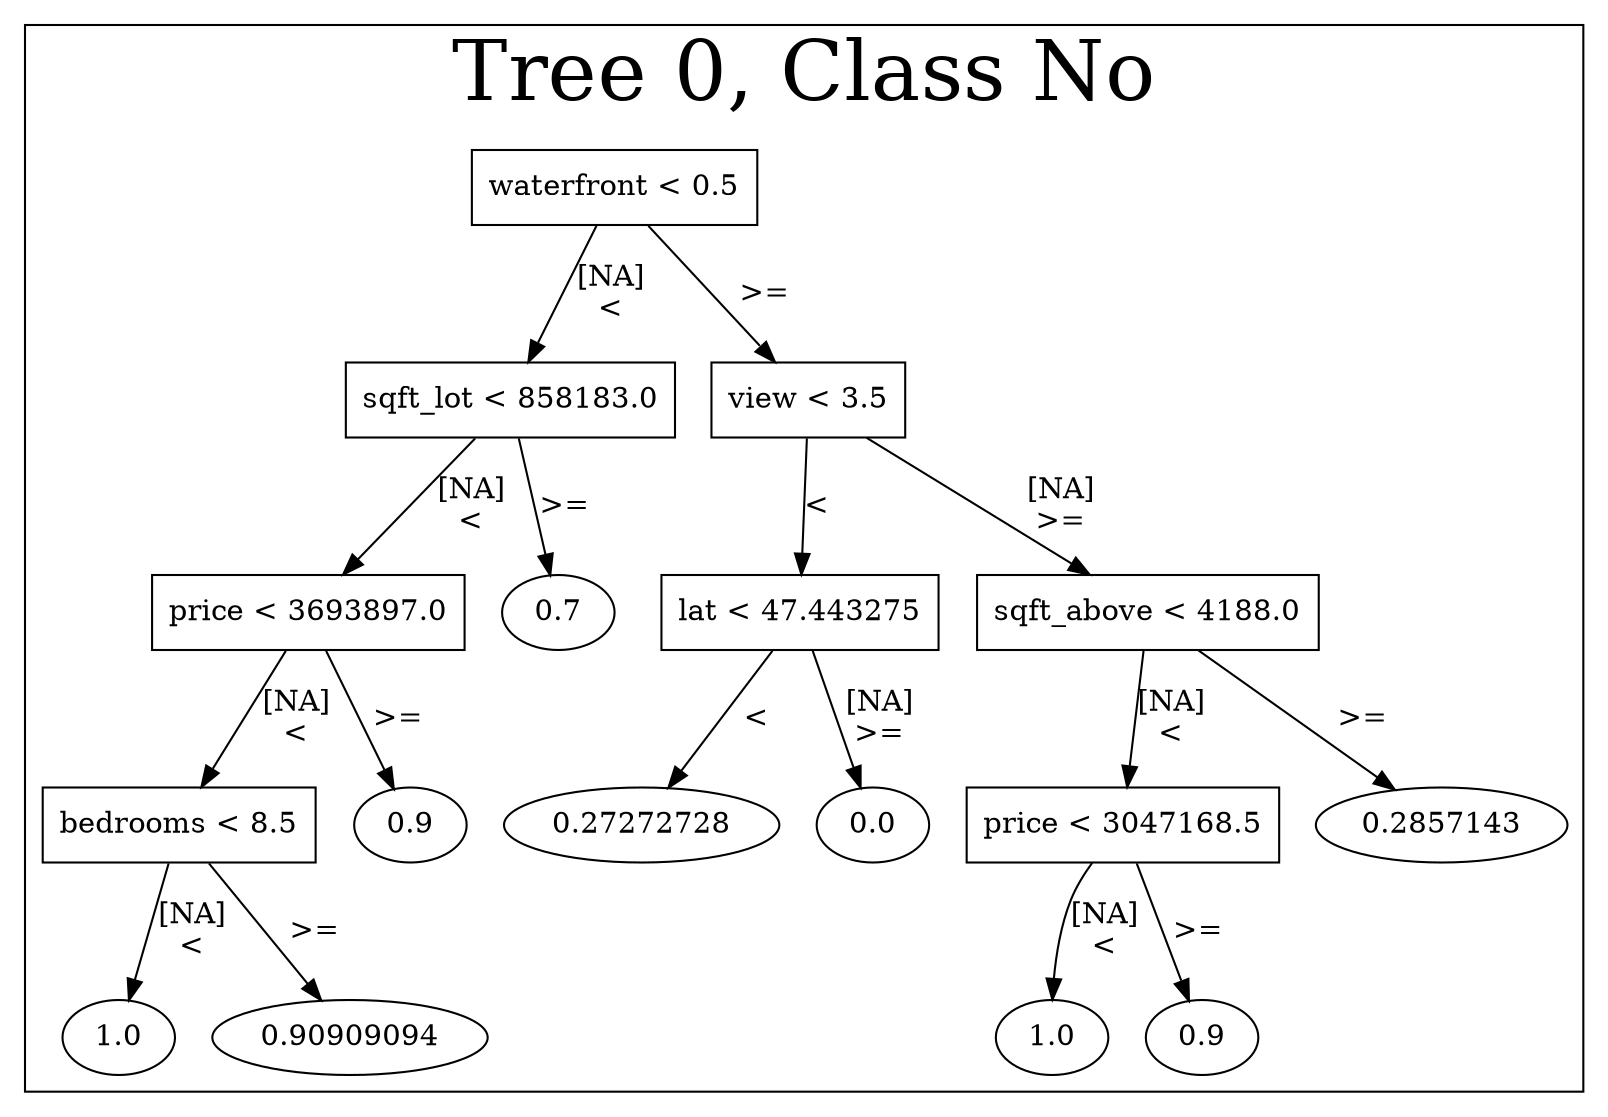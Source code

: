 /*
Generated by:
    http://https://github.com/h2oai/h2o-3/tree/master/h2o-genmodel/src/main/java/hex/genmodel/tools/PrintMojo.java
*/

/*
On a mac:

$ brew install graphviz
$ dot -Tpng file.gv -o file.png
$ open file.png
*/

digraph G {

subgraph cluster_0 {
/* Nodes */

/* Level 0 */
{
"SG_0_Node_0" [shape=box, fontsize=14, label="waterfront < 0.5"]
}

/* Level 1 */
{
"SG_0_Node_1" [shape=box, fontsize=14, label="sqft_lot < 858183.0"]
"SG_0_Node_2" [shape=box, fontsize=14, label="view < 3.5"]
}

/* Level 2 */
{
"SG_0_Node_3" [shape=box, fontsize=14, label="price < 3693897.0"]
"SG_0_Node_14" [fontsize=14, label="0.7"]
"SG_0_Node_5" [shape=box, fontsize=14, label="lat < 47.443275"]
"SG_0_Node_6" [shape=box, fontsize=14, label="sqft_above < 4188.0"]
}

/* Level 3 */
{
"SG_0_Node_7" [shape=box, fontsize=14, label="bedrooms < 8.5"]
"SG_0_Node_15" [fontsize=14, label="0.9"]
"SG_0_Node_16" [fontsize=14, label="0.27272728"]
"SG_0_Node_17" [fontsize=14, label="0.0"]
"SG_0_Node_10" [shape=box, fontsize=14, label="price < 3047168.5"]
"SG_0_Node_18" [fontsize=14, label="0.2857143"]
}

/* Level 4 */
{
"SG_0_Node_19" [fontsize=14, label="1.0"]
"SG_0_Node_20" [fontsize=14, label="0.90909094"]
"SG_0_Node_21" [fontsize=14, label="1.0"]
"SG_0_Node_22" [fontsize=14, label="0.9"]
}

/* Edges */
"SG_0_Node_0" -> "SG_0_Node_1" [fontsize=14, label="[NA]
<
"]
"SG_0_Node_0" -> "SG_0_Node_2" [fontsize=14, label=">=
"]
"SG_0_Node_2" -> "SG_0_Node_5" [fontsize=14, label="<
"]
"SG_0_Node_2" -> "SG_0_Node_6" [fontsize=14, label="[NA]
>=
"]
"SG_0_Node_6" -> "SG_0_Node_10" [fontsize=14, label="[NA]
<
"]
"SG_0_Node_6" -> "SG_0_Node_18" [fontsize=14, label=">=
"]
"SG_0_Node_10" -> "SG_0_Node_21" [fontsize=14, label="[NA]
<
"]
"SG_0_Node_10" -> "SG_0_Node_22" [fontsize=14, label=">=
"]
"SG_0_Node_5" -> "SG_0_Node_16" [fontsize=14, label="<
"]
"SG_0_Node_5" -> "SG_0_Node_17" [fontsize=14, label="[NA]
>=
"]
"SG_0_Node_1" -> "SG_0_Node_3" [fontsize=14, label="[NA]
<
"]
"SG_0_Node_1" -> "SG_0_Node_14" [fontsize=14, label=">=
"]
"SG_0_Node_3" -> "SG_0_Node_7" [fontsize=14, label="[NA]
<
"]
"SG_0_Node_3" -> "SG_0_Node_15" [fontsize=14, label=">=
"]
"SG_0_Node_7" -> "SG_0_Node_19" [fontsize=14, label="[NA]
<
"]
"SG_0_Node_7" -> "SG_0_Node_20" [fontsize=14, label=">=
"]

fontsize=40
label="Tree 0, Class No"
}

}

